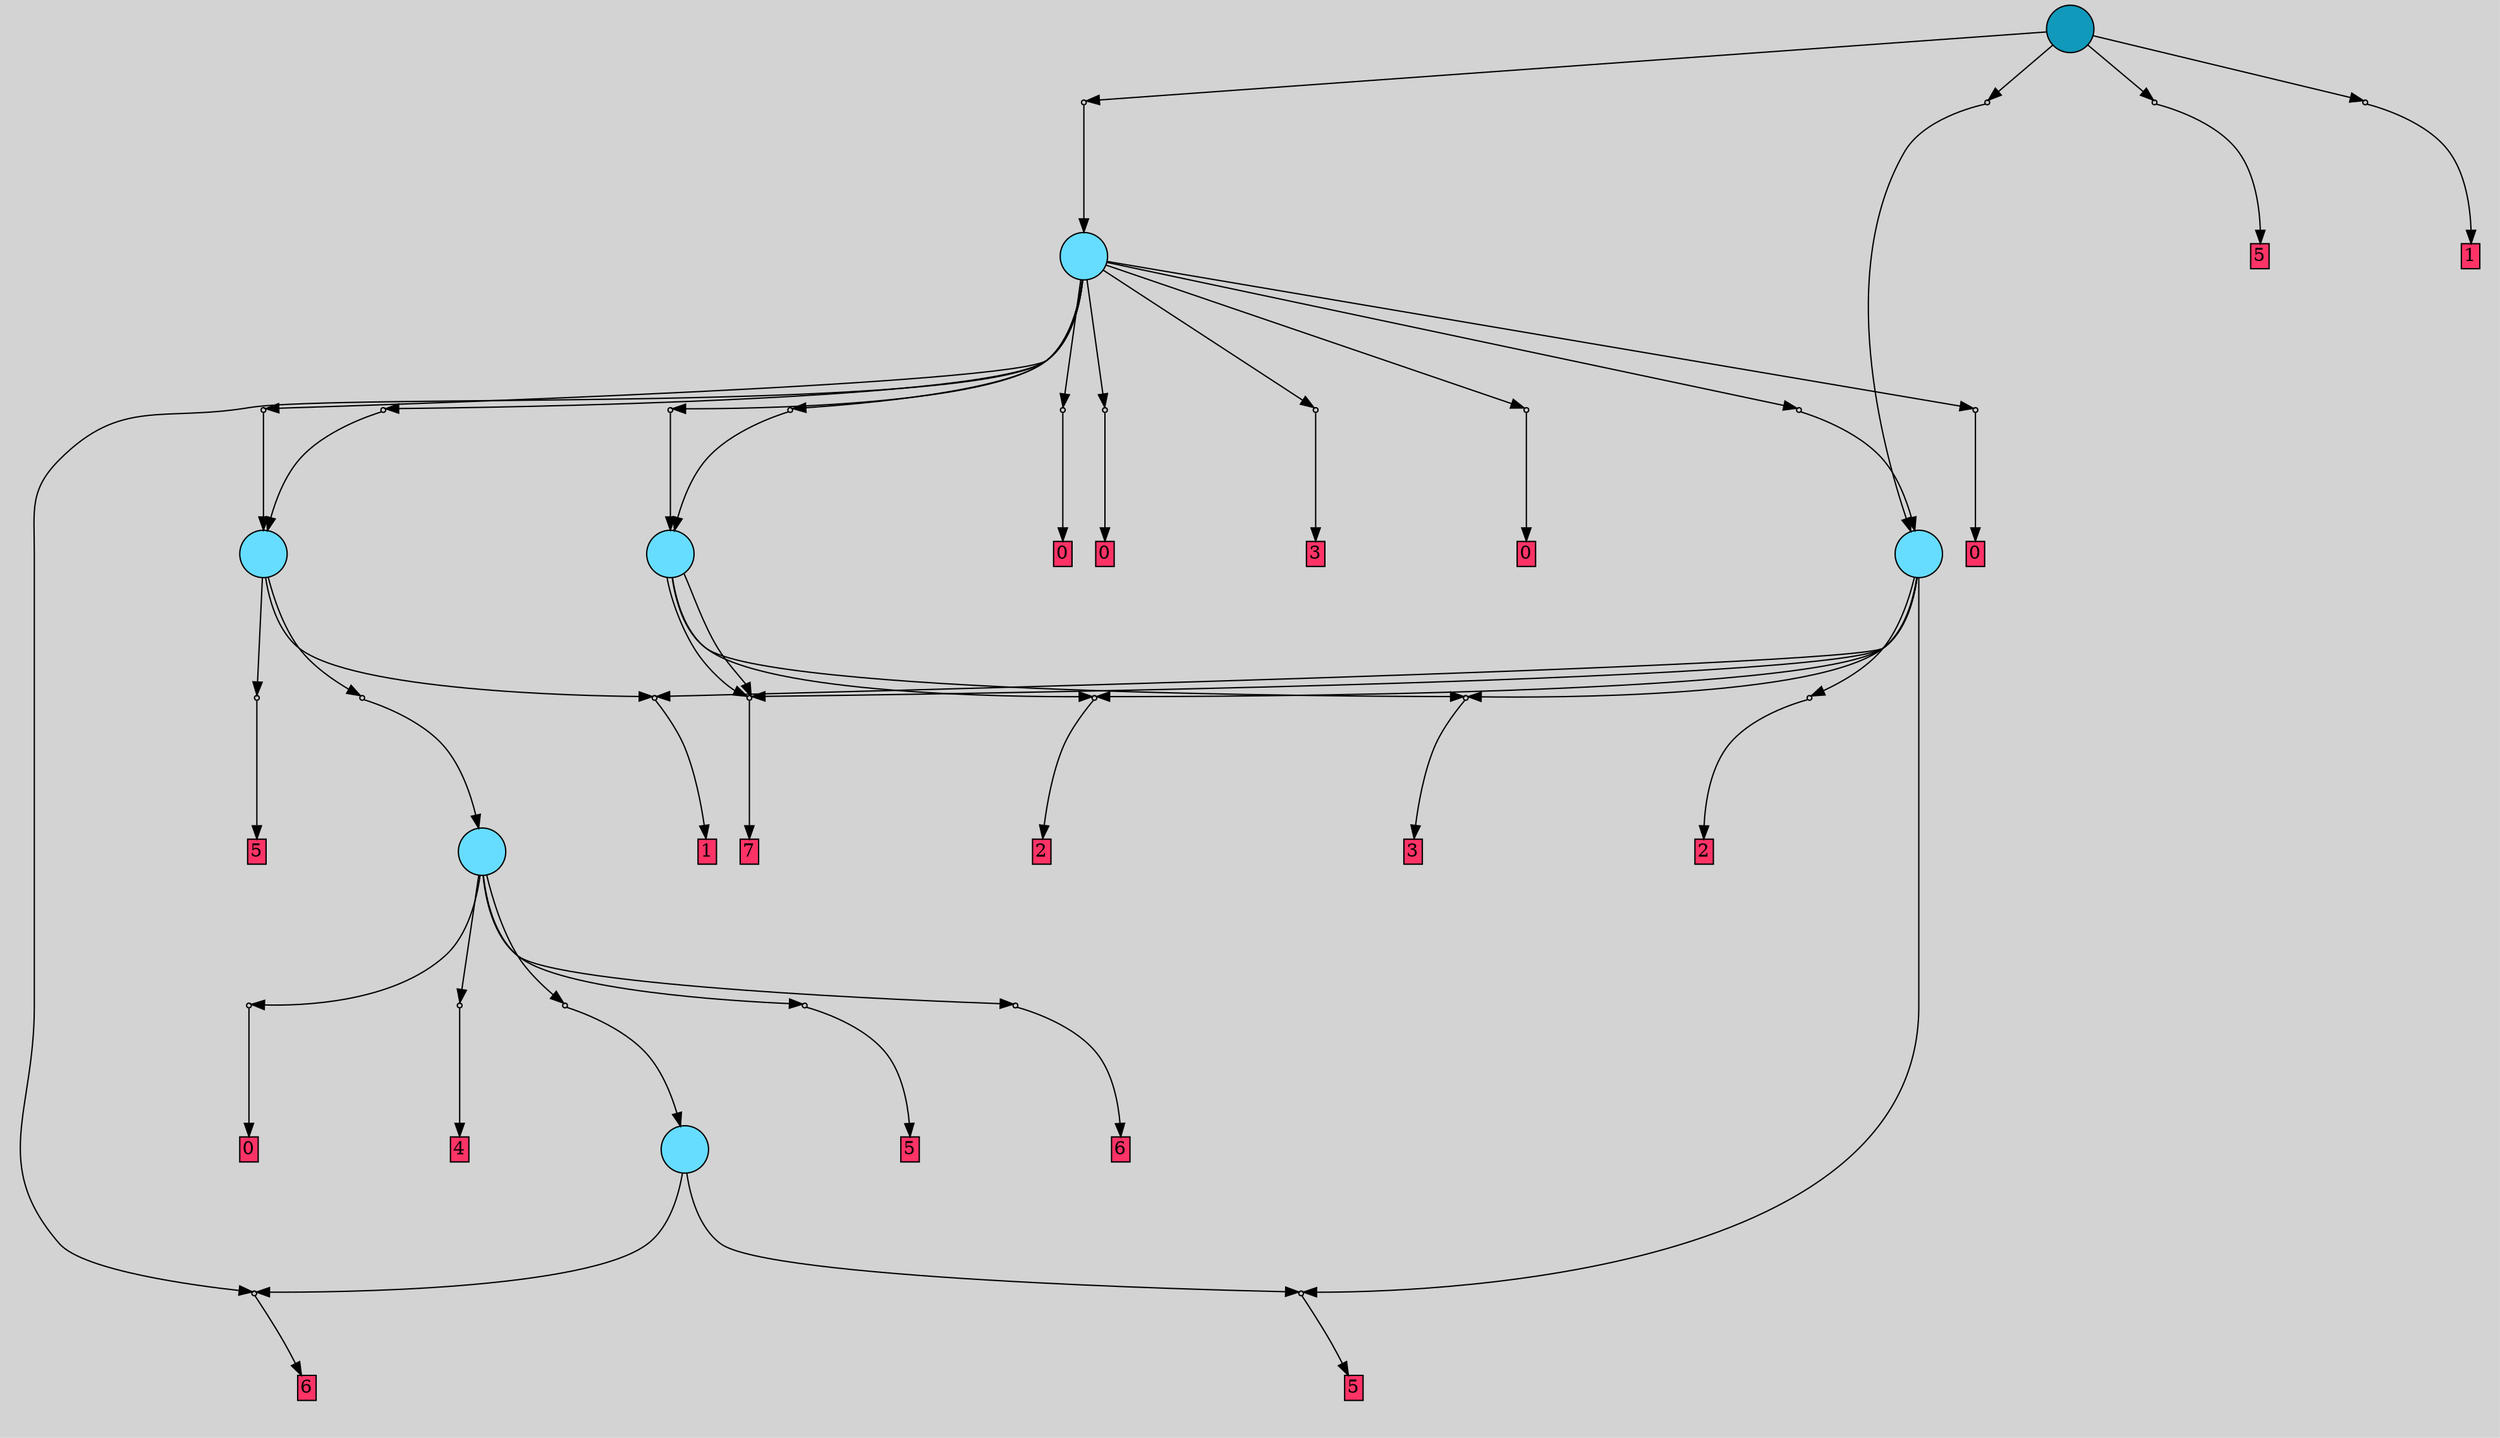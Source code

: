 // File exported with GEGELATI v1.3.1
// On the 2024-07-07 15:45:23
// With the MARL::MarlTPGGraphDotExporter
digraph{
	graph[pad = "0.212, 0.055" bgcolor = lightgray]
	node[shape=circle style = filled label = ""]
		T5 [fillcolor="#66ddff"]
		T15 [fillcolor="#66ddff"]
		T24 [fillcolor="#66ddff"]
		T28 [fillcolor="#66ddff"]
		T36 [fillcolor="#66ddff"]
		T121 [fillcolor="#66ddff"]
		T177 [fillcolor="#1199bb"]
		P5976 [fillcolor="#cccccc" shape=point] //
		I5976 [shape=box style=invis label="2|4&0|4#1|3&#92;n4|2&0|3#3|6&#92;n6|4&2|5#4|3&#92;n"]
		P5976 -> I5976[style=invis]
		A4171 [fillcolor="#ff3366" shape=box margin=0.03 width=0 height=0 label="5"]
		T5 -> P5976 -> A4171
		P5977 [fillcolor="#cccccc" shape=point] //
		I5977 [shape=box style=invis label="6|4&1|4#4|4&#92;n7|2&0|6#2|2&#92;n1|3&3|6#1|7&#92;n2|6&4|0#1|7&#92;n"]
		P5977 -> I5977[style=invis]
		A4172 [fillcolor="#ff3366" shape=box margin=0.03 width=0 height=0 label="6"]
		T5 -> P5977 -> A4172
		P5978 [fillcolor="#cccccc" shape=point] //
		I5978 [shape=box style=invis label="1|1&3|4#0|1&#92;n3|3&1|0#0|6&#92;n6|4&4|6#3|7&#92;n7|5&4|2#0|6&#92;n3|6&2|6#0|0&#92;n2|6&1|3#0|4&#92;n6|3&3|6#3|3&#92;n4|1&0|3#0|5&#92;n1|0&2|5#0|1&#92;n"]
		P5978 -> I5978[style=invis]
		A4173 [fillcolor="#ff3366" shape=box margin=0.03 width=0 height=0 label="0"]
		T15 -> P5978 -> A4173
		P5979 [fillcolor="#cccccc" shape=point] //
		I5979 [shape=box style=invis label="2|5&1|6#0|2&#92;n1|2&0|5#4|0&#92;n0|6&2|4#3|3&#92;n1|4&0|0#3|6&#92;n3|5&2|2#0|7&#92;n8|4&3|5#0|6&#92;n5|2&2|4#0|5&#92;n1|1&2|4#2|4&#92;n"]
		P5979 -> I5979[style=invis]
		A4174 [fillcolor="#ff3366" shape=box margin=0.03 width=0 height=0 label="4"]
		T15 -> P5979 -> A4174
		P5980 [fillcolor="#cccccc" shape=point] //
		I5980 [shape=box style=invis label="7|6&2|6#0|1&#92;n1|6&3|1#3|3&#92;n2|4&3|4#2|7&#92;n0|3&0|1#3|6&#92;n6|0&4|3#2|1&#92;n"]
		P5980 -> I5980[style=invis]
		A4175 [fillcolor="#ff3366" shape=box margin=0.03 width=0 height=0 label="5"]
		T15 -> P5980 -> A4175
		P5981 [fillcolor="#cccccc" shape=point] //
		I5981 [shape=box style=invis label="8|4&0|5#4|6&#92;n0|3&1|1#2|6&#92;n"]
		P5981 -> I5981[style=invis]
		A4176 [fillcolor="#ff3366" shape=box margin=0.03 width=0 height=0 label="6"]
		T15 -> P5981 -> A4176
		P5982 [fillcolor="#cccccc" shape=point] //
		I5982 [shape=box style=invis label="8|0&1|7#3|0&#92;n5|7&3|0#3|0&#92;n"]
		P5982 -> I5982[style=invis]
		T15 -> P5982 -> T5
		P5983 [fillcolor="#cccccc" shape=point] //
		I5983 [shape=box style=invis label="7|0&2|7#0|0&#92;n7|4&2|1#0|3&#92;n2|7&2|4#0|1&#92;n1|4&2|1#2|2&#92;n1|7&3|0#3|4&#92;n"]
		P5983 -> I5983[style=invis]
		A4177 [fillcolor="#ff3366" shape=box margin=0.03 width=0 height=0 label="2"]
		T24 -> P5983 -> A4177
		P5984 [fillcolor="#cccccc" shape=point] //
		I5984 [shape=box style=invis label="7|5&2|1#1|2&#92;n2|5&2|5#4|4&#92;n4|5&3|7#3|4&#92;n7|0&2|2#4|7&#92;n7|2&0|6#2|2&#92;n"]
		P5984 -> I5984[style=invis]
		A4178 [fillcolor="#ff3366" shape=box margin=0.03 width=0 height=0 label="3"]
		T24 -> P5984 -> A4178
		P5985 [fillcolor="#cccccc" shape=point] //
		I5985 [shape=box style=invis label="1|1&1|1#2|4&#92;n1|3&4|3#2|5&#92;n2|4&1|4#2|5&#92;n1|1&3|1#0|0&#92;n2|0&3|3#3|4&#92;n6|0&0|2#1|4&#92;n6|1&0|7#4|3&#92;n2|2&0|5#1|3&#92;n5|4&0|7#3|0&#92;n"]
		P5985 -> I5985[style=invis]
		A4179 [fillcolor="#ff3366" shape=box margin=0.03 width=0 height=0 label="7"]
		T24 -> P5985 -> A4179
		T24 -> P5985
		P5986 [fillcolor="#cccccc" shape=point] //
		I5986 [shape=box style=invis label="1|1&3|4#0|1&#92;n3|3&1|0#0|6&#92;n2|6&1|3#0|4&#92;n2|5&1|3#3|4&#92;n7|5&4|2#0|6&#92;n3|6&2|6#0|0&#92;n6|4&4|6#3|7&#92;n6|3&3|6#3|3&#92;n4|1&0|3#0|5&#92;n1|0&2|5#0|1&#92;n"]
		P5986 -> I5986[style=invis]
		T28 -> P5986 -> T15
		P5987 [fillcolor="#cccccc" shape=point] //
		I5987 [shape=box style=invis label="4|3&1|4#3|1&#92;n6|3&2|0#0|3&#92;n7|0&4|1#1|5&#92;n4|4&4|7#0|2&#92;n6|6&1|0#2|7&#92;n0|0&4|1#1|1&#92;n3|2&2|2#0|0&#92;n6|0&3|4#1|1&#92;n8|6&1|3#4|0&#92;n"]
		P5987 -> I5987[style=invis]
		A4180 [fillcolor="#ff3366" shape=box margin=0.03 width=0 height=0 label="5"]
		T28 -> P5987 -> A4180
		P5988 [fillcolor="#cccccc" shape=point] //
		I5988 [shape=box style=invis label="6|2&1|0#2|1&#92;n7|1&3|7#4|0&#92;n6|4&4|4#3|3&#92;n3|0&3|1#2|7&#92;n5|6&0|0#3|5&#92;n3|0&1|3#0|6&#92;n2|6&0|4#0|6&#92;n7|1&2|0#3|5&#92;n4|1&1|4#2|6&#92;n"]
		P5988 -> I5988[style=invis]
		A4181 [fillcolor="#ff3366" shape=box margin=0.03 width=0 height=0 label="1"]
		T28 -> P5988 -> A4181
		T36 -> P5983
		T36 -> P5984
		T36 -> P5985
		P5989 [fillcolor="#cccccc" shape=point] //
		I5989 [shape=box style=invis label="7|0&2|7#0|0&#92;n7|4&2|1#0|3&#92;n1|4&2|6#2|2&#92;n2|7&2|4#0|1&#92;n1|7&3|0#3|4&#92;n"]
		P5989 -> I5989[style=invis]
		A4182 [fillcolor="#ff3366" shape=box margin=0.03 width=0 height=0 label="2"]
		T36 -> P5989 -> A4182
		T36 -> P5976
		T36 -> P5988
		P5990 [fillcolor="#cccccc" shape=point] //
		I5990 [shape=box style=invis label="3|1&1|1#2|4&#92;n1|0&4|2#4|1&#92;n2|0&3|3#3|4&#92;n1|1&3|1#0|5&#92;n2|4&1|4#2|5&#92;n2|2&0|5#1|3&#92;n6|1&0|7#4|3&#92;n5|4&0|7#3|0&#92;n"]
		P5990 -> I5990[style=invis]
		A4183 [fillcolor="#ff3366" shape=box margin=0.03 width=0 height=0 label="0"]
		T121 -> P5990 -> A4183
		P5991 [fillcolor="#cccccc" shape=point] //
		I5991 [shape=box style=invis label="1|4&3|7#2|5&#92;n6|2&2|3#0|7&#92;n2|0&1|4#1|0&#92;n6|3&3|4#3|2&#92;n0|6&0|6#4|5&#92;n8|7&2|2#4|0&#92;n6|7&0|3#4|6&#92;n5|3&4|4#1|5&#92;n2|7&2|2#4|0&#92;n"]
		P5991 -> I5991[style=invis]
		T121 -> P5991 -> T28
		P5992 [fillcolor="#cccccc" shape=point] //
		I5992 [shape=box style=invis label="2|6&2|0#3|1&#92;n2|6&4|3#0|4&#92;n2|0&3|0#3|4&#92;n7|5&4|2#0|6&#92;n6|3&3|4#3|3&#92;n3|6&2|6#0|0&#92;n3|3&1|0#0|6&#92;n1|0&2|5#0|1&#92;n"]
		P5992 -> I5992[style=invis]
		A4184 [fillcolor="#ff3366" shape=box margin=0.03 width=0 height=0 label="0"]
		T121 -> P5992 -> A4184
		P5993 [fillcolor="#cccccc" shape=point] //
		I5993 [shape=box style=invis label="6|6&0|2#0|6&#92;n8|1&4|2#4|1&#92;n2|0&4|4#2|2&#92;n"]
		P5993 -> I5993[style=invis]
		T121 -> P5993 -> T24
		P5994 [fillcolor="#cccccc" shape=point] //
		I5994 [shape=box style=invis label="2|3&2|4#4|2&#92;n1|0&0|3#1|1&#92;n1|3&3|0#0|4&#92;n"]
		P5994 -> I5994[style=invis]
		A4185 [fillcolor="#ff3366" shape=box margin=0.03 width=0 height=0 label="3"]
		T121 -> P5994 -> A4185
		P5995 [fillcolor="#cccccc" shape=point] //
		I5995 [shape=box style=invis label="6|2&1|0#2|1&#92;n2|6&0|4#0|6&#92;n6|4&4|4#3|3&#92;n3|0&3|1#2|1&#92;n3|0&1|3#0|6&#92;n5|7&0|0#3|5&#92;n7|1&3|7#4|0&#92;n7|1&2|0#3|5&#92;n4|1&1|4#2|6&#92;n"]
		P5995 -> I5995[style=invis]
		T121 -> P5995 -> T36
		P5996 [fillcolor="#cccccc" shape=point] //
		I5996 [shape=box style=invis label="1|1&3|1#0|0&#92;n2|2&0|5#1|3&#92;n1|0&4|2#4|1&#92;n1|3&4|3#2|5&#92;n2|0&4|3#3|4&#92;n3|1&1|1#2|4&#92;n2|4&1|4#2|5&#92;n1|3&3|0#1|5&#92;n5|4&0|7#3|0&#92;n"]
		P5996 -> I5996[style=invis]
		A4186 [fillcolor="#ff3366" shape=box margin=0.03 width=0 height=0 label="0"]
		T121 -> P5996 -> A4186
		P5997 [fillcolor="#cccccc" shape=point] //
		I5997 [shape=box style=invis label="7|4&4|4#3|6&#92;n6|5&3|2#3|0&#92;n8|3&4|2#4|7&#92;n8|7&0|3#4|6&#92;n6|3&4|4#1|1&#92;n7|0&2|7#2|0&#92;n3|1&1|2#4|6&#92;n6|1&3|4#3|5&#92;n7|7&3|6#4|5&#92;n"]
		P5997 -> I5997[style=invis]
		A4187 [fillcolor="#ff3366" shape=box margin=0.03 width=0 height=0 label="0"]
		T121 -> P5997 -> A4187
		P5998 [fillcolor="#cccccc" shape=point] //
		I5998 [shape=box style=invis label="6|1&2|3#0|3&#92;n2|0&4|6#1|7&#92;n6|6&0|2#0|6&#92;n"]
		P5998 -> I5998[style=invis]
		T121 -> P5998 -> T24
		P5999 [fillcolor="#cccccc" shape=point] //
		I5999 [shape=box style=invis label="2|0&1|4#1|0&#92;n5|3&4|3#1|6&#92;n1|0&3|7#4|5&#92;n4|5&3|1#4|0&#92;n3|7&0|5#2|6&#92;n7|4&2|4#3|6&#92;n0|6&0|6#4|5&#92;n"]
		P5999 -> I5999[style=invis]
		T121 -> P5999 -> T28
		T121 -> P5977
		P6000 [fillcolor="#cccccc" shape=point] //
		I6000 [shape=box style=invis label="4|0&3|7#2|1&#92;n8|3&3|1#4|6&#92;n3|4&1|1#1|1&#92;n6|4&3|7#2|7&#92;n5|5&4|2#4|1&#92;n0|2&3|0#4|7&#92;n7|2&0|0#2|1&#92;n4|1&0|3#1|5&#92;n"]
		P6000 -> I6000[style=invis]
		A4188 [fillcolor="#ff3366" shape=box margin=0.03 width=0 height=0 label="5"]
		T177 -> P6000 -> A4188
		P6001 [fillcolor="#cccccc" shape=point] //
		I6001 [shape=box style=invis label="5|6&0|0#3|5&#92;n7|1&3|7#4|0&#92;n6|4&4|4#3|3&#92;n3|0&3|1#4|7&#92;n6|2&1|0#2|1&#92;n3|0&1|3#0|6&#92;n7|1&2|2#3|5&#92;n7|1&1|7#1|0&#92;n2|6&0|4#0|6&#92;n4|1&1|4#2|6&#92;n"]
		P6001 -> I6001[style=invis]
		A4189 [fillcolor="#ff3366" shape=box margin=0.03 width=0 height=0 label="1"]
		T177 -> P6001 -> A4189
		P6002 [fillcolor="#cccccc" shape=point] //
		I6002 [shape=box style=invis label="2|4&1|7#2|6&#92;n2|0&4|5#2|5&#92;n1|6&0|7#0|6&#92;n6|6&0|2#0|6&#92;n8|1&4|2#4|1&#92;n8|7&2|1#4|3&#92;n8|2&1|4#2|1&#92;n"]
		P6002 -> I6002[style=invis]
		T177 -> P6002 -> T121
		P6003 [fillcolor="#cccccc" shape=point] //
		I6003 [shape=box style=invis label="6|2&1|0#2|1&#92;n5|7&0|0#1|5&#92;n0|5&4|6#0|0&#92;n3|0&3|1#2|1&#92;n6|4&4|4#3|3&#92;n3|0&1|3#0|6&#92;n2|6&0|4#0|6&#92;n2|6&2|7#3|5&#92;n7|1&0|7#4|0&#92;n7|1&2|0#3|5&#92;n"]
		P6003 -> I6003[style=invis]
		T177 -> P6003 -> T36
		{ rank= same T177 }
}
